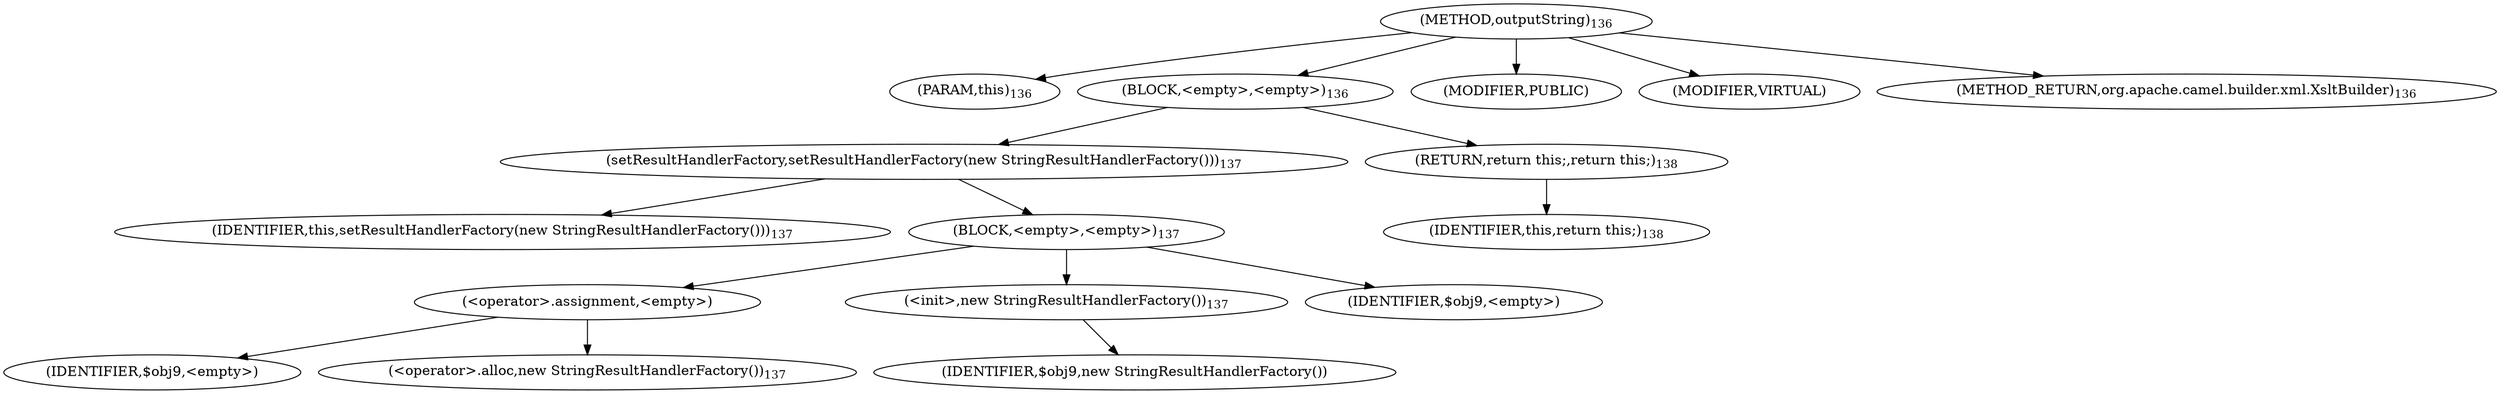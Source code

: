 digraph "outputString" {  
"328" [label = <(METHOD,outputString)<SUB>136</SUB>> ]
"15" [label = <(PARAM,this)<SUB>136</SUB>> ]
"329" [label = <(BLOCK,&lt;empty&gt;,&lt;empty&gt;)<SUB>136</SUB>> ]
"330" [label = <(setResultHandlerFactory,setResultHandlerFactory(new StringResultHandlerFactory()))<SUB>137</SUB>> ]
"14" [label = <(IDENTIFIER,this,setResultHandlerFactory(new StringResultHandlerFactory()))<SUB>137</SUB>> ]
"331" [label = <(BLOCK,&lt;empty&gt;,&lt;empty&gt;)<SUB>137</SUB>> ]
"332" [label = <(&lt;operator&gt;.assignment,&lt;empty&gt;)> ]
"333" [label = <(IDENTIFIER,$obj9,&lt;empty&gt;)> ]
"334" [label = <(&lt;operator&gt;.alloc,new StringResultHandlerFactory())<SUB>137</SUB>> ]
"335" [label = <(&lt;init&gt;,new StringResultHandlerFactory())<SUB>137</SUB>> ]
"336" [label = <(IDENTIFIER,$obj9,new StringResultHandlerFactory())> ]
"337" [label = <(IDENTIFIER,$obj9,&lt;empty&gt;)> ]
"338" [label = <(RETURN,return this;,return this;)<SUB>138</SUB>> ]
"16" [label = <(IDENTIFIER,this,return this;)<SUB>138</SUB>> ]
"339" [label = <(MODIFIER,PUBLIC)> ]
"340" [label = <(MODIFIER,VIRTUAL)> ]
"341" [label = <(METHOD_RETURN,org.apache.camel.builder.xml.XsltBuilder)<SUB>136</SUB>> ]
  "328" -> "15" 
  "328" -> "329" 
  "328" -> "339" 
  "328" -> "340" 
  "328" -> "341" 
  "329" -> "330" 
  "329" -> "338" 
  "330" -> "14" 
  "330" -> "331" 
  "331" -> "332" 
  "331" -> "335" 
  "331" -> "337" 
  "332" -> "333" 
  "332" -> "334" 
  "335" -> "336" 
  "338" -> "16" 
}
